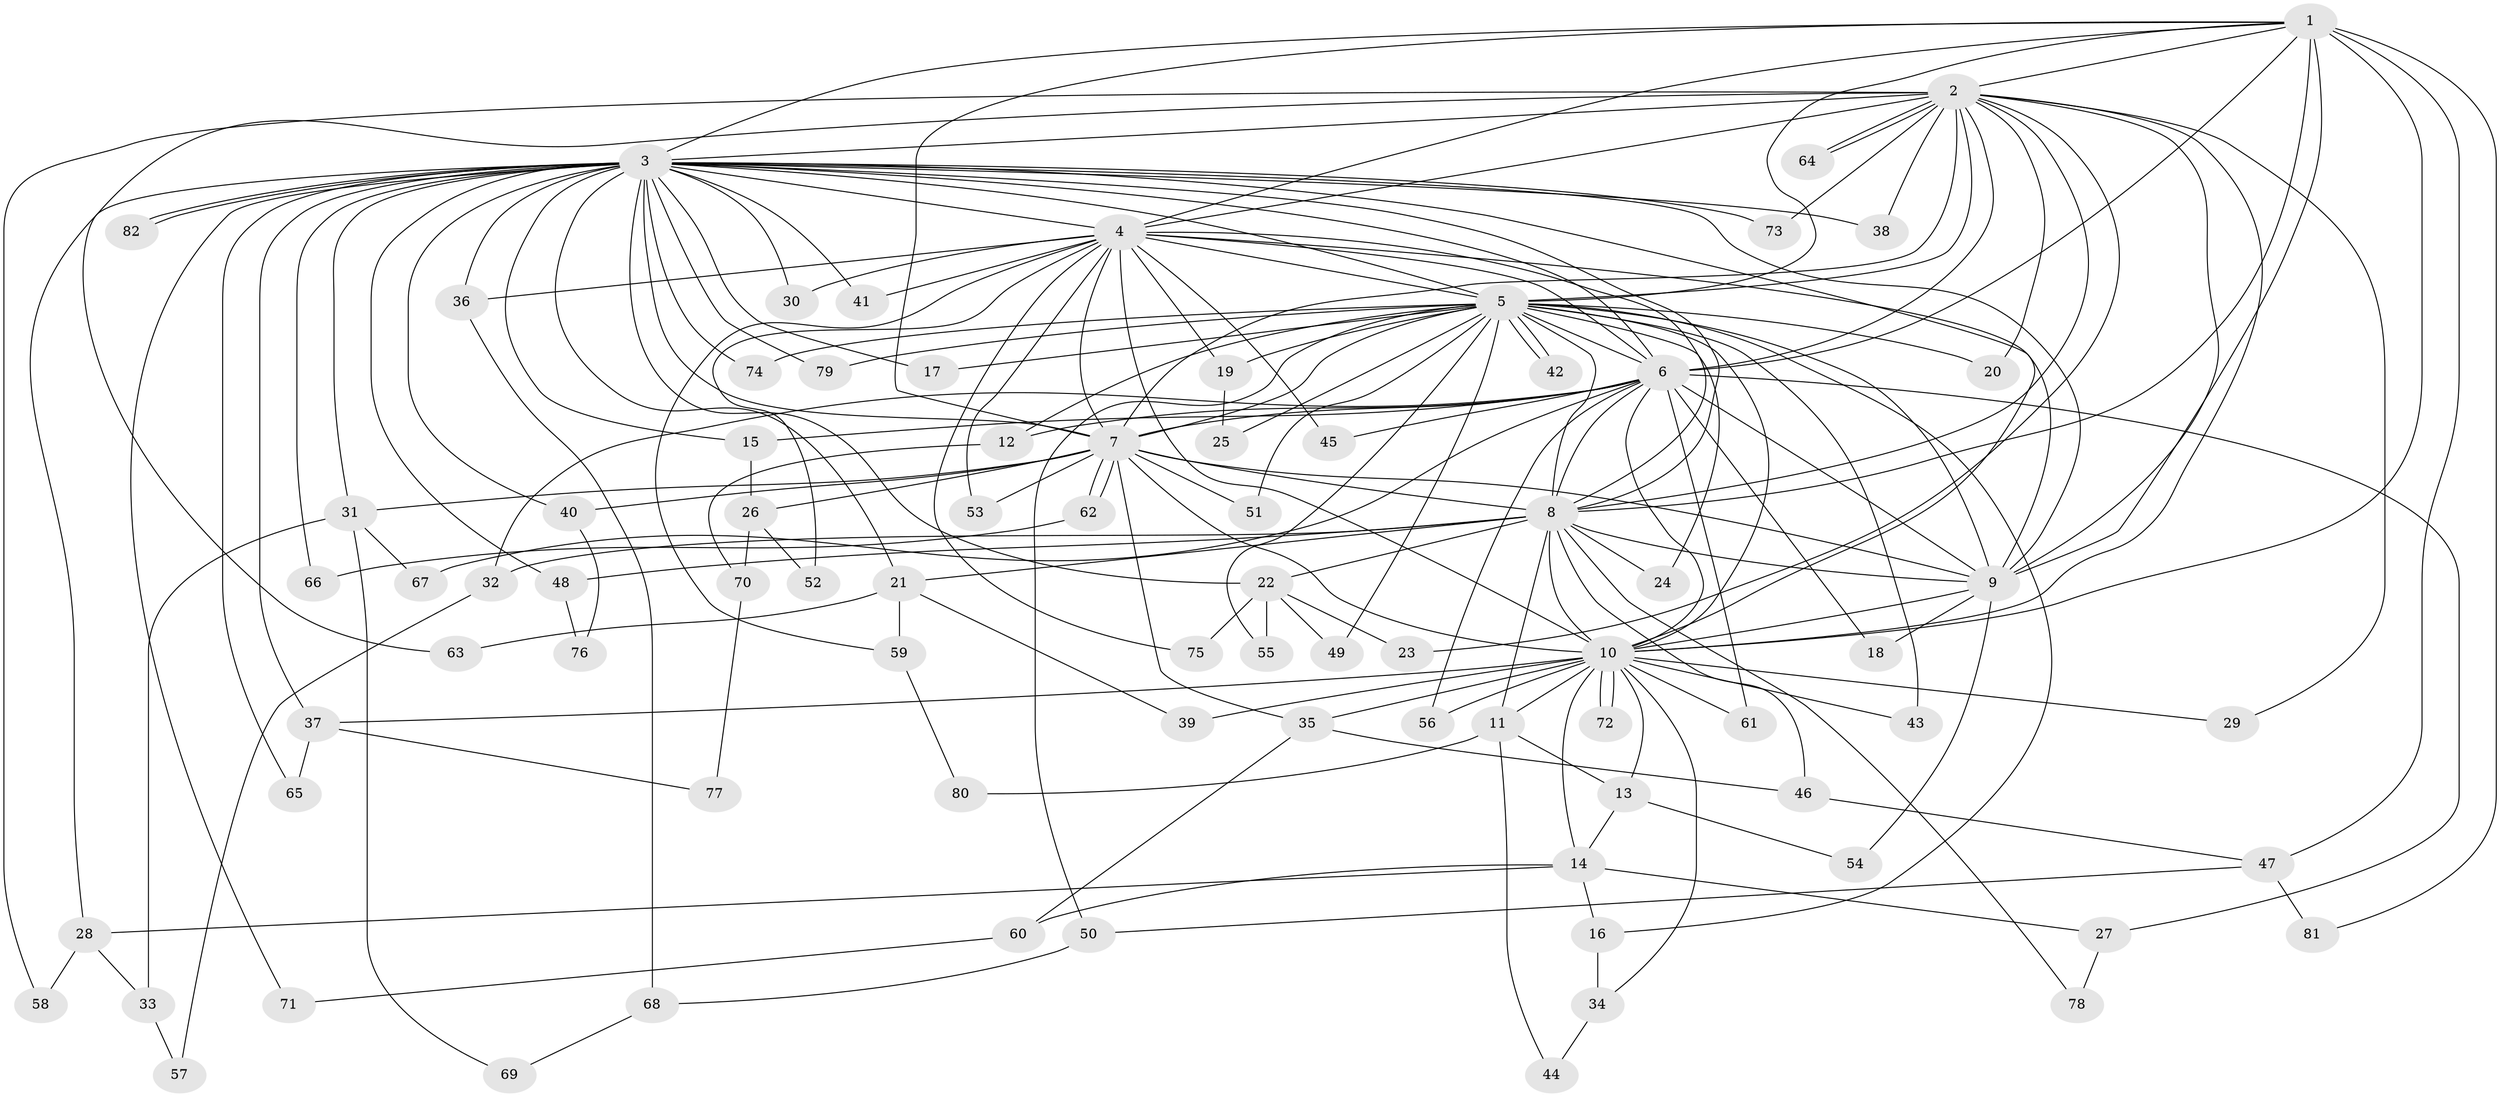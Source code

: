 // coarse degree distribution, {22: 0.01694915254237288, 15: 0.03389830508474576, 36: 0.01694915254237288, 16: 0.01694915254237288, 14: 0.03389830508474576, 8: 0.01694915254237288, 5: 0.05084745762711865, 3: 0.23728813559322035, 4: 0.06779661016949153, 7: 0.01694915254237288, 2: 0.4406779661016949, 6: 0.01694915254237288, 1: 0.03389830508474576}
// Generated by graph-tools (version 1.1) at 2025/23/03/03/25 07:23:45]
// undirected, 82 vertices, 189 edges
graph export_dot {
graph [start="1"]
  node [color=gray90,style=filled];
  1;
  2;
  3;
  4;
  5;
  6;
  7;
  8;
  9;
  10;
  11;
  12;
  13;
  14;
  15;
  16;
  17;
  18;
  19;
  20;
  21;
  22;
  23;
  24;
  25;
  26;
  27;
  28;
  29;
  30;
  31;
  32;
  33;
  34;
  35;
  36;
  37;
  38;
  39;
  40;
  41;
  42;
  43;
  44;
  45;
  46;
  47;
  48;
  49;
  50;
  51;
  52;
  53;
  54;
  55;
  56;
  57;
  58;
  59;
  60;
  61;
  62;
  63;
  64;
  65;
  66;
  67;
  68;
  69;
  70;
  71;
  72;
  73;
  74;
  75;
  76;
  77;
  78;
  79;
  80;
  81;
  82;
  1 -- 2;
  1 -- 3;
  1 -- 4;
  1 -- 5;
  1 -- 6;
  1 -- 7;
  1 -- 8;
  1 -- 9;
  1 -- 10;
  1 -- 47;
  1 -- 81;
  2 -- 3;
  2 -- 4;
  2 -- 5;
  2 -- 6;
  2 -- 7;
  2 -- 8;
  2 -- 9;
  2 -- 10;
  2 -- 20;
  2 -- 23;
  2 -- 29;
  2 -- 38;
  2 -- 58;
  2 -- 63;
  2 -- 64;
  2 -- 64;
  2 -- 73;
  3 -- 4;
  3 -- 5;
  3 -- 6;
  3 -- 7;
  3 -- 8;
  3 -- 9;
  3 -- 10;
  3 -- 15;
  3 -- 17;
  3 -- 21;
  3 -- 22;
  3 -- 28;
  3 -- 30;
  3 -- 31;
  3 -- 36;
  3 -- 37;
  3 -- 38;
  3 -- 40;
  3 -- 41;
  3 -- 48;
  3 -- 65;
  3 -- 66;
  3 -- 71;
  3 -- 73;
  3 -- 74;
  3 -- 79;
  3 -- 82;
  3 -- 82;
  4 -- 5;
  4 -- 6;
  4 -- 7;
  4 -- 8;
  4 -- 9;
  4 -- 10;
  4 -- 19;
  4 -- 30;
  4 -- 36;
  4 -- 41;
  4 -- 45;
  4 -- 52;
  4 -- 53;
  4 -- 59;
  4 -- 75;
  5 -- 6;
  5 -- 7;
  5 -- 8;
  5 -- 9;
  5 -- 10;
  5 -- 12;
  5 -- 16;
  5 -- 17;
  5 -- 19;
  5 -- 20;
  5 -- 24;
  5 -- 25;
  5 -- 42;
  5 -- 42;
  5 -- 43;
  5 -- 49;
  5 -- 50;
  5 -- 51;
  5 -- 55;
  5 -- 74;
  5 -- 79;
  6 -- 7;
  6 -- 8;
  6 -- 9;
  6 -- 10;
  6 -- 12;
  6 -- 15;
  6 -- 18;
  6 -- 27;
  6 -- 32;
  6 -- 45;
  6 -- 56;
  6 -- 61;
  6 -- 67;
  7 -- 8;
  7 -- 9;
  7 -- 10;
  7 -- 26;
  7 -- 31;
  7 -- 35;
  7 -- 40;
  7 -- 51;
  7 -- 53;
  7 -- 62;
  7 -- 62;
  8 -- 9;
  8 -- 10;
  8 -- 11;
  8 -- 21;
  8 -- 22;
  8 -- 24;
  8 -- 32;
  8 -- 46;
  8 -- 48;
  8 -- 78;
  9 -- 10;
  9 -- 18;
  9 -- 54;
  10 -- 11;
  10 -- 13;
  10 -- 14;
  10 -- 29;
  10 -- 34;
  10 -- 35;
  10 -- 37;
  10 -- 39;
  10 -- 43;
  10 -- 56;
  10 -- 61;
  10 -- 72;
  10 -- 72;
  11 -- 13;
  11 -- 44;
  11 -- 80;
  12 -- 70;
  13 -- 14;
  13 -- 54;
  14 -- 16;
  14 -- 27;
  14 -- 28;
  14 -- 60;
  15 -- 26;
  16 -- 34;
  19 -- 25;
  21 -- 39;
  21 -- 59;
  21 -- 63;
  22 -- 23;
  22 -- 49;
  22 -- 55;
  22 -- 75;
  26 -- 52;
  26 -- 70;
  27 -- 78;
  28 -- 33;
  28 -- 58;
  31 -- 33;
  31 -- 67;
  31 -- 69;
  32 -- 57;
  33 -- 57;
  34 -- 44;
  35 -- 46;
  35 -- 60;
  36 -- 68;
  37 -- 65;
  37 -- 77;
  40 -- 76;
  46 -- 47;
  47 -- 50;
  47 -- 81;
  48 -- 76;
  50 -- 68;
  59 -- 80;
  60 -- 71;
  62 -- 66;
  68 -- 69;
  70 -- 77;
}
